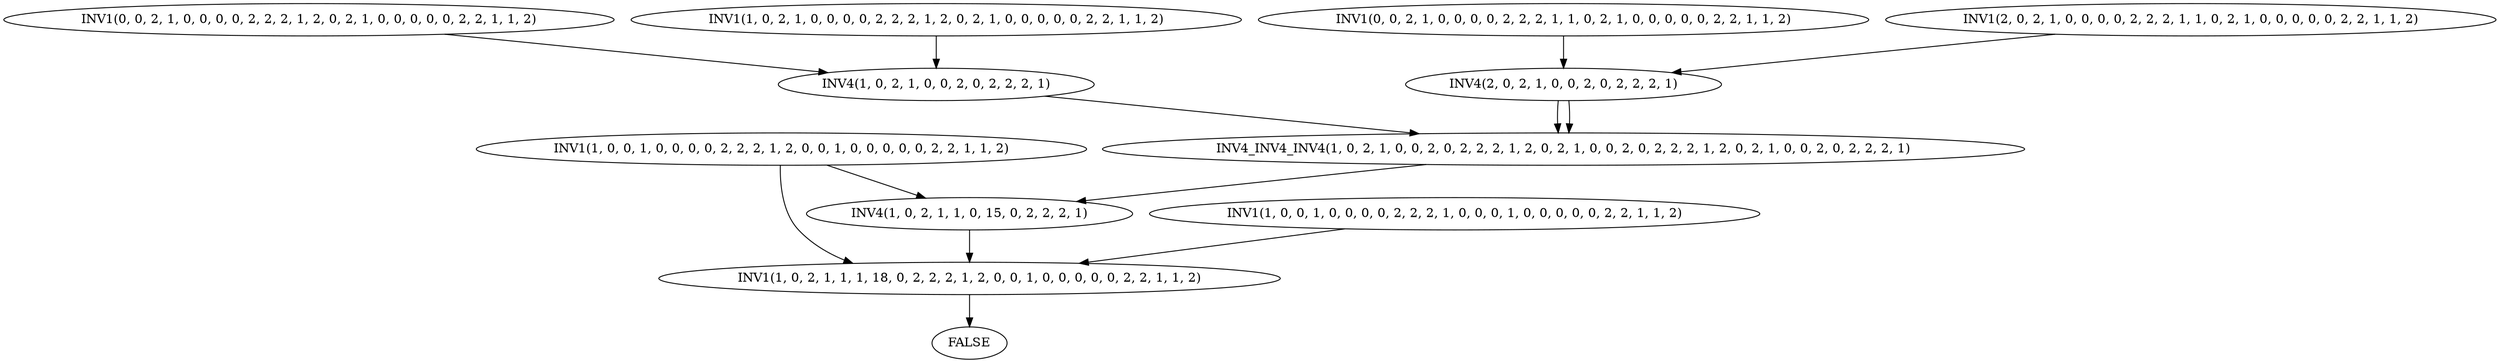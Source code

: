 digraph dag {
0[label="FALSE"];
1->0;
1[label="INV1(1, 0, 2, 1, 1, 1, 18, 0, 2, 2, 2, 1, 2, 0, 0, 1, 0, 0, 0, 0, 0, 2, 2, 1, 1, 2)"];
2->1;
10->1;
11->1;
2[label="INV4(1, 0, 2, 1, 1, 0, 15, 0, 2, 2, 2, 1)"];
11->2;
3->2;
3[label="INV4_INV4_INV4(1, 0, 2, 1, 0, 0, 2, 0, 2, 2, 2, 1, 2, 0, 2, 1, 0, 0, 2, 0, 2, 2, 2, 1, 2, 0, 2, 1, 0, 0, 2, 0, 2, 2, 2, 1)"];
4->3;
5->3;
5->3;
4[label="INV4(1, 0, 2, 1, 0, 0, 2, 0, 2, 2, 2, 1)"];
6->4;
7->4;
5[label="INV4(2, 0, 2, 1, 0, 0, 2, 0, 2, 2, 2, 1)"];
8->5;
9->5;
6[label="INV1(0, 0, 2, 1, 0, 0, 0, 0, 2, 2, 2, 1, 2, 0, 2, 1, 0, 0, 0, 0, 0, 2, 2, 1, 1, 2)"];
7[label="INV1(1, 0, 2, 1, 0, 0, 0, 0, 2, 2, 2, 1, 2, 0, 2, 1, 0, 0, 0, 0, 0, 2, 2, 1, 1, 2)"];
8[label="INV1(0, 0, 2, 1, 0, 0, 0, 0, 2, 2, 2, 1, 1, 0, 2, 1, 0, 0, 0, 0, 0, 2, 2, 1, 1, 2)"];
9[label="INV1(2, 0, 2, 1, 0, 0, 0, 0, 2, 2, 2, 1, 1, 0, 2, 1, 0, 0, 0, 0, 0, 2, 2, 1, 1, 2)"];
10[label="INV1(1, 0, 0, 1, 0, 0, 0, 0, 2, 2, 2, 1, 0, 0, 0, 1, 0, 0, 0, 0, 0, 2, 2, 1, 1, 2)"];
11[label="INV1(1, 0, 0, 1, 0, 0, 0, 0, 2, 2, 2, 1, 2, 0, 0, 1, 0, 0, 0, 0, 0, 2, 2, 1, 1, 2)"];
}
